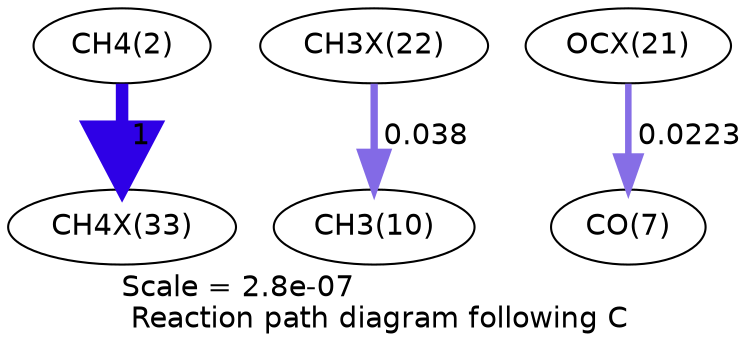 digraph reaction_paths {
center=1;
s4 -> s53[fontname="Helvetica", penwidth=6, arrowsize=3, color="0.7, 1.5, 0.9"
, label=" 1"];
s49 -> s12[fontname="Helvetica", penwidth=3.53, arrowsize=1.77, color="0.7, 0.538, 0.9"
, label=" 0.038"];
s48 -> s9[fontname="Helvetica", penwidth=3.13, arrowsize=1.57, color="0.7, 0.522, 0.9"
, label=" 0.0223"];
s4 [ fontname="Helvetica", label="CH4(2)"];
s9 [ fontname="Helvetica", label="CO(7)"];
s12 [ fontname="Helvetica", label="CH3(10)"];
s48 [ fontname="Helvetica", label="OCX(21)"];
s49 [ fontname="Helvetica", label="CH3X(22)"];
s53 [ fontname="Helvetica", label="CH4X(33)"];
 label = "Scale = 2.8e-07\l Reaction path diagram following C";
 fontname = "Helvetica";
}

